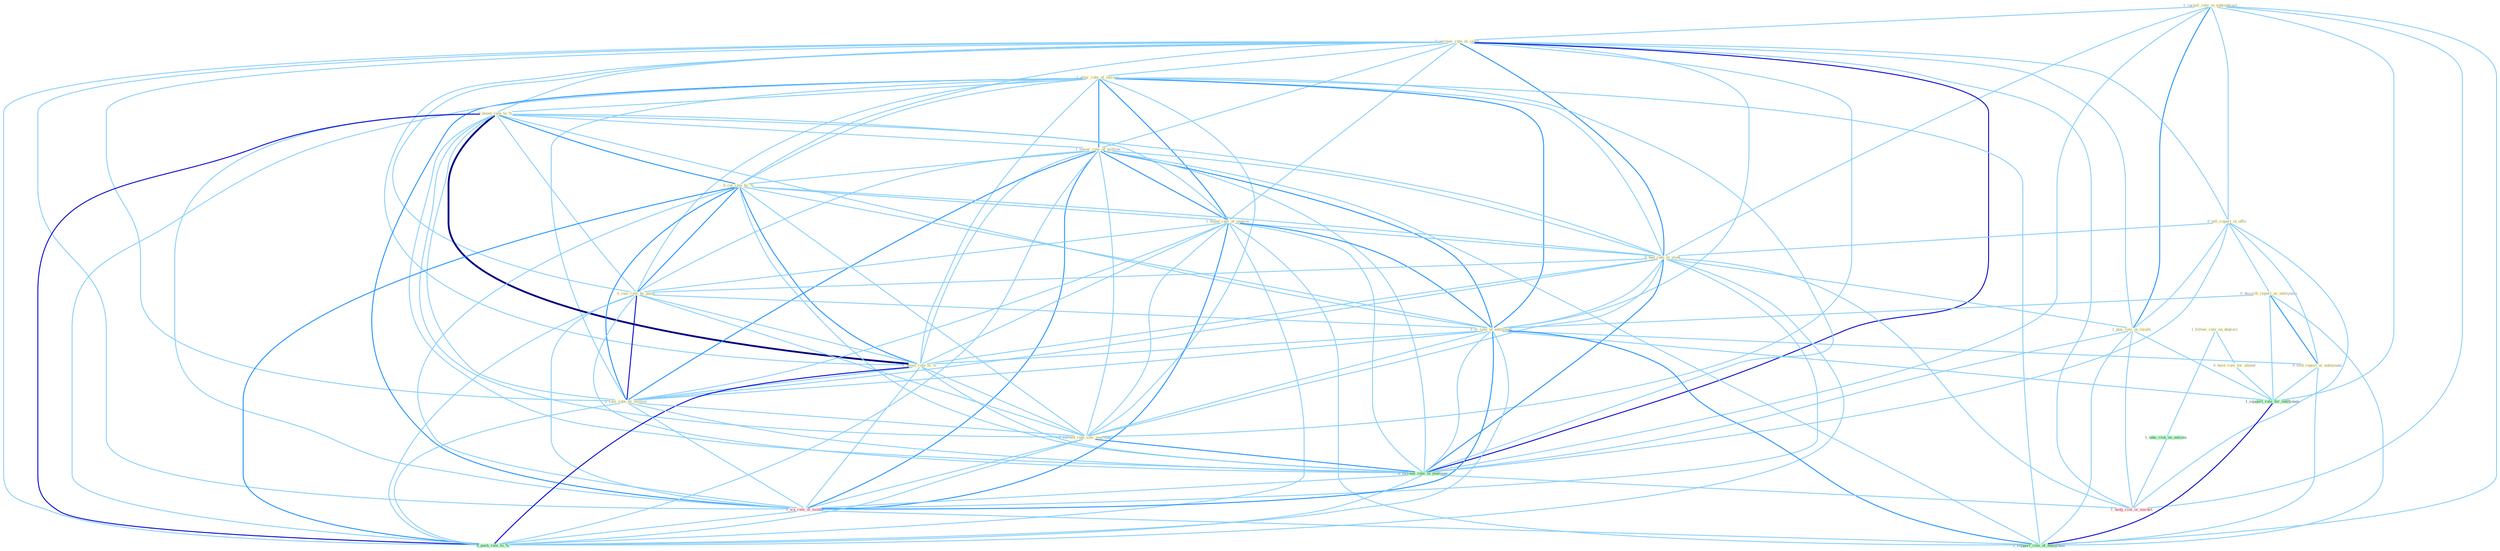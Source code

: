 Graph G{ 
    node
    [shape=polygon,style=filled,width=.5,height=.06,color="#BDFCC9",fixedsize=true,fontsize=4,
    fontcolor="#2f4f4f"];
    {node
    [color="#ffffe0", fontcolor="#8b7d6b"] "1_curtail_role_in_subcontract " "0_increas_rate_in_coupl " "1_alter_rate_of_increas " "0_boost_rate_to_% " "0_tell_report_in_offic " "1_lower_rate_of_million " "0_cut_rate_by_% " "1_found_rate_of_improv " "0_describ_report_as_entitynam " "0_had_rate_in_studi " "0_rais_rate_by_point " "1_follow_rule_on_depreci " "1_is_rate_of_entitynam " "1_boost_rate_to_% " "0_rais_rate_by_million " "0_told_report_at_entitynam " "0_have_rule_for_attend " "0_exceed_rate_sinc_yearnum " "1_plai_role_in_loyalti "}
{node [color="#fff0f5", fontcolor="#b22222"] "1_wa_rate_of_month " "1_hedg_risk_in_market "}
edge [color="#B0E2FF"];

	"1_curtail_role_in_subcontract " -- "0_increas_rate_in_coupl " [w="1", color="#87cefa" ];
	"1_curtail_role_in_subcontract " -- "0_tell_report_in_offic " [w="1", color="#87cefa" ];
	"1_curtail_role_in_subcontract " -- "0_had_rate_in_studi " [w="1", color="#87cefa" ];
	"1_curtail_role_in_subcontract " -- "1_plai_role_in_loyalti " [w="2", color="#1e90ff" , len=0.8];
	"1_curtail_role_in_subcontract " -- "0_increas_rate_in_yearnum " [w="1", color="#87cefa" ];
	"1_curtail_role_in_subcontract " -- "1_support_role_for_entitynam " [w="1", color="#87cefa" ];
	"1_curtail_role_in_subcontract " -- "1_support_role_of_entitynam " [w="1", color="#87cefa" ];
	"1_curtail_role_in_subcontract " -- "1_hedg_risk_in_market " [w="1", color="#87cefa" ];
	"0_increas_rate_in_coupl " -- "1_alter_rate_of_increas " [w="1", color="#87cefa" ];
	"0_increas_rate_in_coupl " -- "0_boost_rate_to_% " [w="1", color="#87cefa" ];
	"0_increas_rate_in_coupl " -- "0_tell_report_in_offic " [w="1", color="#87cefa" ];
	"0_increas_rate_in_coupl " -- "1_lower_rate_of_million " [w="1", color="#87cefa" ];
	"0_increas_rate_in_coupl " -- "0_cut_rate_by_% " [w="1", color="#87cefa" ];
	"0_increas_rate_in_coupl " -- "1_found_rate_of_improv " [w="1", color="#87cefa" ];
	"0_increas_rate_in_coupl " -- "0_had_rate_in_studi " [w="2", color="#1e90ff" , len=0.8];
	"0_increas_rate_in_coupl " -- "0_rais_rate_by_point " [w="1", color="#87cefa" ];
	"0_increas_rate_in_coupl " -- "1_is_rate_of_entitynam " [w="1", color="#87cefa" ];
	"0_increas_rate_in_coupl " -- "1_boost_rate_to_% " [w="1", color="#87cefa" ];
	"0_increas_rate_in_coupl " -- "0_rais_rate_by_million " [w="1", color="#87cefa" ];
	"0_increas_rate_in_coupl " -- "0_exceed_rate_sinc_yearnum " [w="1", color="#87cefa" ];
	"0_increas_rate_in_coupl " -- "1_plai_role_in_loyalti " [w="1", color="#87cefa" ];
	"0_increas_rate_in_coupl " -- "0_increas_rate_in_yearnum " [w="3", color="#0000cd" , len=0.6];
	"0_increas_rate_in_coupl " -- "1_wa_rate_of_month " [w="1", color="#87cefa" ];
	"0_increas_rate_in_coupl " -- "0_push_rate_to_% " [w="1", color="#87cefa" ];
	"0_increas_rate_in_coupl " -- "1_hedg_risk_in_market " [w="1", color="#87cefa" ];
	"1_alter_rate_of_increas " -- "0_boost_rate_to_% " [w="1", color="#87cefa" ];
	"1_alter_rate_of_increas " -- "1_lower_rate_of_million " [w="2", color="#1e90ff" , len=0.8];
	"1_alter_rate_of_increas " -- "0_cut_rate_by_% " [w="1", color="#87cefa" ];
	"1_alter_rate_of_increas " -- "1_found_rate_of_improv " [w="2", color="#1e90ff" , len=0.8];
	"1_alter_rate_of_increas " -- "0_had_rate_in_studi " [w="1", color="#87cefa" ];
	"1_alter_rate_of_increas " -- "0_rais_rate_by_point " [w="1", color="#87cefa" ];
	"1_alter_rate_of_increas " -- "1_is_rate_of_entitynam " [w="2", color="#1e90ff" , len=0.8];
	"1_alter_rate_of_increas " -- "1_boost_rate_to_% " [w="1", color="#87cefa" ];
	"1_alter_rate_of_increas " -- "0_rais_rate_by_million " [w="1", color="#87cefa" ];
	"1_alter_rate_of_increas " -- "0_exceed_rate_sinc_yearnum " [w="1", color="#87cefa" ];
	"1_alter_rate_of_increas " -- "0_increas_rate_in_yearnum " [w="1", color="#87cefa" ];
	"1_alter_rate_of_increas " -- "1_wa_rate_of_month " [w="2", color="#1e90ff" , len=0.8];
	"1_alter_rate_of_increas " -- "0_push_rate_to_% " [w="1", color="#87cefa" ];
	"1_alter_rate_of_increas " -- "1_support_role_of_entitynam " [w="1", color="#87cefa" ];
	"0_boost_rate_to_% " -- "1_lower_rate_of_million " [w="1", color="#87cefa" ];
	"0_boost_rate_to_% " -- "0_cut_rate_by_% " [w="2", color="#1e90ff" , len=0.8];
	"0_boost_rate_to_% " -- "1_found_rate_of_improv " [w="1", color="#87cefa" ];
	"0_boost_rate_to_% " -- "0_had_rate_in_studi " [w="1", color="#87cefa" ];
	"0_boost_rate_to_% " -- "0_rais_rate_by_point " [w="1", color="#87cefa" ];
	"0_boost_rate_to_% " -- "1_is_rate_of_entitynam " [w="1", color="#87cefa" ];
	"0_boost_rate_to_% " -- "1_boost_rate_to_% " [w="4", style=bold, color="#000080", len=0.4];
	"0_boost_rate_to_% " -- "0_rais_rate_by_million " [w="1", color="#87cefa" ];
	"0_boost_rate_to_% " -- "0_exceed_rate_sinc_yearnum " [w="1", color="#87cefa" ];
	"0_boost_rate_to_% " -- "0_increas_rate_in_yearnum " [w="1", color="#87cefa" ];
	"0_boost_rate_to_% " -- "1_wa_rate_of_month " [w="1", color="#87cefa" ];
	"0_boost_rate_to_% " -- "0_push_rate_to_% " [w="3", color="#0000cd" , len=0.6];
	"0_tell_report_in_offic " -- "0_describ_report_as_entitynam " [w="1", color="#87cefa" ];
	"0_tell_report_in_offic " -- "0_had_rate_in_studi " [w="1", color="#87cefa" ];
	"0_tell_report_in_offic " -- "0_told_report_at_entitynam " [w="1", color="#87cefa" ];
	"0_tell_report_in_offic " -- "1_plai_role_in_loyalti " [w="1", color="#87cefa" ];
	"0_tell_report_in_offic " -- "0_increas_rate_in_yearnum " [w="1", color="#87cefa" ];
	"0_tell_report_in_offic " -- "1_hedg_risk_in_market " [w="1", color="#87cefa" ];
	"1_lower_rate_of_million " -- "0_cut_rate_by_% " [w="1", color="#87cefa" ];
	"1_lower_rate_of_million " -- "1_found_rate_of_improv " [w="2", color="#1e90ff" , len=0.8];
	"1_lower_rate_of_million " -- "0_had_rate_in_studi " [w="1", color="#87cefa" ];
	"1_lower_rate_of_million " -- "0_rais_rate_by_point " [w="1", color="#87cefa" ];
	"1_lower_rate_of_million " -- "1_is_rate_of_entitynam " [w="2", color="#1e90ff" , len=0.8];
	"1_lower_rate_of_million " -- "1_boost_rate_to_% " [w="1", color="#87cefa" ];
	"1_lower_rate_of_million " -- "0_rais_rate_by_million " [w="2", color="#1e90ff" , len=0.8];
	"1_lower_rate_of_million " -- "0_exceed_rate_sinc_yearnum " [w="1", color="#87cefa" ];
	"1_lower_rate_of_million " -- "0_increas_rate_in_yearnum " [w="1", color="#87cefa" ];
	"1_lower_rate_of_million " -- "1_wa_rate_of_month " [w="2", color="#1e90ff" , len=0.8];
	"1_lower_rate_of_million " -- "0_push_rate_to_% " [w="1", color="#87cefa" ];
	"1_lower_rate_of_million " -- "1_support_role_of_entitynam " [w="1", color="#87cefa" ];
	"0_cut_rate_by_% " -- "1_found_rate_of_improv " [w="1", color="#87cefa" ];
	"0_cut_rate_by_% " -- "0_had_rate_in_studi " [w="1", color="#87cefa" ];
	"0_cut_rate_by_% " -- "0_rais_rate_by_point " [w="2", color="#1e90ff" , len=0.8];
	"0_cut_rate_by_% " -- "1_is_rate_of_entitynam " [w="1", color="#87cefa" ];
	"0_cut_rate_by_% " -- "1_boost_rate_to_% " [w="2", color="#1e90ff" , len=0.8];
	"0_cut_rate_by_% " -- "0_rais_rate_by_million " [w="2", color="#1e90ff" , len=0.8];
	"0_cut_rate_by_% " -- "0_exceed_rate_sinc_yearnum " [w="1", color="#87cefa" ];
	"0_cut_rate_by_% " -- "0_increas_rate_in_yearnum " [w="1", color="#87cefa" ];
	"0_cut_rate_by_% " -- "1_wa_rate_of_month " [w="1", color="#87cefa" ];
	"0_cut_rate_by_% " -- "0_push_rate_to_% " [w="2", color="#1e90ff" , len=0.8];
	"1_found_rate_of_improv " -- "0_had_rate_in_studi " [w="1", color="#87cefa" ];
	"1_found_rate_of_improv " -- "0_rais_rate_by_point " [w="1", color="#87cefa" ];
	"1_found_rate_of_improv " -- "1_is_rate_of_entitynam " [w="2", color="#1e90ff" , len=0.8];
	"1_found_rate_of_improv " -- "1_boost_rate_to_% " [w="1", color="#87cefa" ];
	"1_found_rate_of_improv " -- "0_rais_rate_by_million " [w="1", color="#87cefa" ];
	"1_found_rate_of_improv " -- "0_exceed_rate_sinc_yearnum " [w="1", color="#87cefa" ];
	"1_found_rate_of_improv " -- "0_increas_rate_in_yearnum " [w="1", color="#87cefa" ];
	"1_found_rate_of_improv " -- "1_wa_rate_of_month " [w="2", color="#1e90ff" , len=0.8];
	"1_found_rate_of_improv " -- "0_push_rate_to_% " [w="1", color="#87cefa" ];
	"1_found_rate_of_improv " -- "1_support_role_of_entitynam " [w="1", color="#87cefa" ];
	"0_describ_report_as_entitynam " -- "1_is_rate_of_entitynam " [w="1", color="#87cefa" ];
	"0_describ_report_as_entitynam " -- "0_told_report_at_entitynam " [w="2", color="#1e90ff" , len=0.8];
	"0_describ_report_as_entitynam " -- "1_support_role_for_entitynam " [w="1", color="#87cefa" ];
	"0_describ_report_as_entitynam " -- "1_support_role_of_entitynam " [w="1", color="#87cefa" ];
	"0_had_rate_in_studi " -- "0_rais_rate_by_point " [w="1", color="#87cefa" ];
	"0_had_rate_in_studi " -- "1_is_rate_of_entitynam " [w="1", color="#87cefa" ];
	"0_had_rate_in_studi " -- "1_boost_rate_to_% " [w="1", color="#87cefa" ];
	"0_had_rate_in_studi " -- "0_rais_rate_by_million " [w="1", color="#87cefa" ];
	"0_had_rate_in_studi " -- "0_exceed_rate_sinc_yearnum " [w="1", color="#87cefa" ];
	"0_had_rate_in_studi " -- "1_plai_role_in_loyalti " [w="1", color="#87cefa" ];
	"0_had_rate_in_studi " -- "0_increas_rate_in_yearnum " [w="2", color="#1e90ff" , len=0.8];
	"0_had_rate_in_studi " -- "1_wa_rate_of_month " [w="1", color="#87cefa" ];
	"0_had_rate_in_studi " -- "0_push_rate_to_% " [w="1", color="#87cefa" ];
	"0_had_rate_in_studi " -- "1_hedg_risk_in_market " [w="1", color="#87cefa" ];
	"0_rais_rate_by_point " -- "1_is_rate_of_entitynam " [w="1", color="#87cefa" ];
	"0_rais_rate_by_point " -- "1_boost_rate_to_% " [w="1", color="#87cefa" ];
	"0_rais_rate_by_point " -- "0_rais_rate_by_million " [w="3", color="#0000cd" , len=0.6];
	"0_rais_rate_by_point " -- "0_exceed_rate_sinc_yearnum " [w="1", color="#87cefa" ];
	"0_rais_rate_by_point " -- "0_increas_rate_in_yearnum " [w="1", color="#87cefa" ];
	"0_rais_rate_by_point " -- "1_wa_rate_of_month " [w="1", color="#87cefa" ];
	"0_rais_rate_by_point " -- "0_push_rate_to_% " [w="1", color="#87cefa" ];
	"1_follow_rule_on_depreci " -- "0_have_rule_for_attend " [w="1", color="#87cefa" ];
	"1_follow_rule_on_depreci " -- "1_take_risk_on_outcom " [w="1", color="#87cefa" ];
	"1_is_rate_of_entitynam " -- "1_boost_rate_to_% " [w="1", color="#87cefa" ];
	"1_is_rate_of_entitynam " -- "0_rais_rate_by_million " [w="1", color="#87cefa" ];
	"1_is_rate_of_entitynam " -- "0_told_report_at_entitynam " [w="1", color="#87cefa" ];
	"1_is_rate_of_entitynam " -- "0_exceed_rate_sinc_yearnum " [w="1", color="#87cefa" ];
	"1_is_rate_of_entitynam " -- "0_increas_rate_in_yearnum " [w="1", color="#87cefa" ];
	"1_is_rate_of_entitynam " -- "1_wa_rate_of_month " [w="2", color="#1e90ff" , len=0.8];
	"1_is_rate_of_entitynam " -- "1_support_role_for_entitynam " [w="1", color="#87cefa" ];
	"1_is_rate_of_entitynam " -- "0_push_rate_to_% " [w="1", color="#87cefa" ];
	"1_is_rate_of_entitynam " -- "1_support_role_of_entitynam " [w="2", color="#1e90ff" , len=0.8];
	"1_boost_rate_to_% " -- "0_rais_rate_by_million " [w="1", color="#87cefa" ];
	"1_boost_rate_to_% " -- "0_exceed_rate_sinc_yearnum " [w="1", color="#87cefa" ];
	"1_boost_rate_to_% " -- "0_increas_rate_in_yearnum " [w="1", color="#87cefa" ];
	"1_boost_rate_to_% " -- "1_wa_rate_of_month " [w="1", color="#87cefa" ];
	"1_boost_rate_to_% " -- "0_push_rate_to_% " [w="3", color="#0000cd" , len=0.6];
	"0_rais_rate_by_million " -- "0_exceed_rate_sinc_yearnum " [w="1", color="#87cefa" ];
	"0_rais_rate_by_million " -- "0_increas_rate_in_yearnum " [w="1", color="#87cefa" ];
	"0_rais_rate_by_million " -- "1_wa_rate_of_month " [w="1", color="#87cefa" ];
	"0_rais_rate_by_million " -- "0_push_rate_to_% " [w="1", color="#87cefa" ];
	"0_told_report_at_entitynam " -- "1_support_role_for_entitynam " [w="1", color="#87cefa" ];
	"0_told_report_at_entitynam " -- "1_support_role_of_entitynam " [w="1", color="#87cefa" ];
	"0_have_rule_for_attend " -- "1_support_role_for_entitynam " [w="1", color="#87cefa" ];
	"0_exceed_rate_sinc_yearnum " -- "0_increas_rate_in_yearnum " [w="2", color="#1e90ff" , len=0.8];
	"0_exceed_rate_sinc_yearnum " -- "1_wa_rate_of_month " [w="1", color="#87cefa" ];
	"0_exceed_rate_sinc_yearnum " -- "0_push_rate_to_% " [w="1", color="#87cefa" ];
	"1_plai_role_in_loyalti " -- "0_increas_rate_in_yearnum " [w="1", color="#87cefa" ];
	"1_plai_role_in_loyalti " -- "1_support_role_for_entitynam " [w="1", color="#87cefa" ];
	"1_plai_role_in_loyalti " -- "1_support_role_of_entitynam " [w="1", color="#87cefa" ];
	"1_plai_role_in_loyalti " -- "1_hedg_risk_in_market " [w="1", color="#87cefa" ];
	"0_increas_rate_in_yearnum " -- "1_wa_rate_of_month " [w="1", color="#87cefa" ];
	"0_increas_rate_in_yearnum " -- "0_push_rate_to_% " [w="1", color="#87cefa" ];
	"0_increas_rate_in_yearnum " -- "1_hedg_risk_in_market " [w="1", color="#87cefa" ];
	"1_wa_rate_of_month " -- "0_push_rate_to_% " [w="1", color="#87cefa" ];
	"1_wa_rate_of_month " -- "1_support_role_of_entitynam " [w="1", color="#87cefa" ];
	"1_support_role_for_entitynam " -- "1_support_role_of_entitynam " [w="3", color="#0000cd" , len=0.6];
	"1_take_risk_on_outcom " -- "1_hedg_risk_in_market " [w="1", color="#87cefa" ];
}